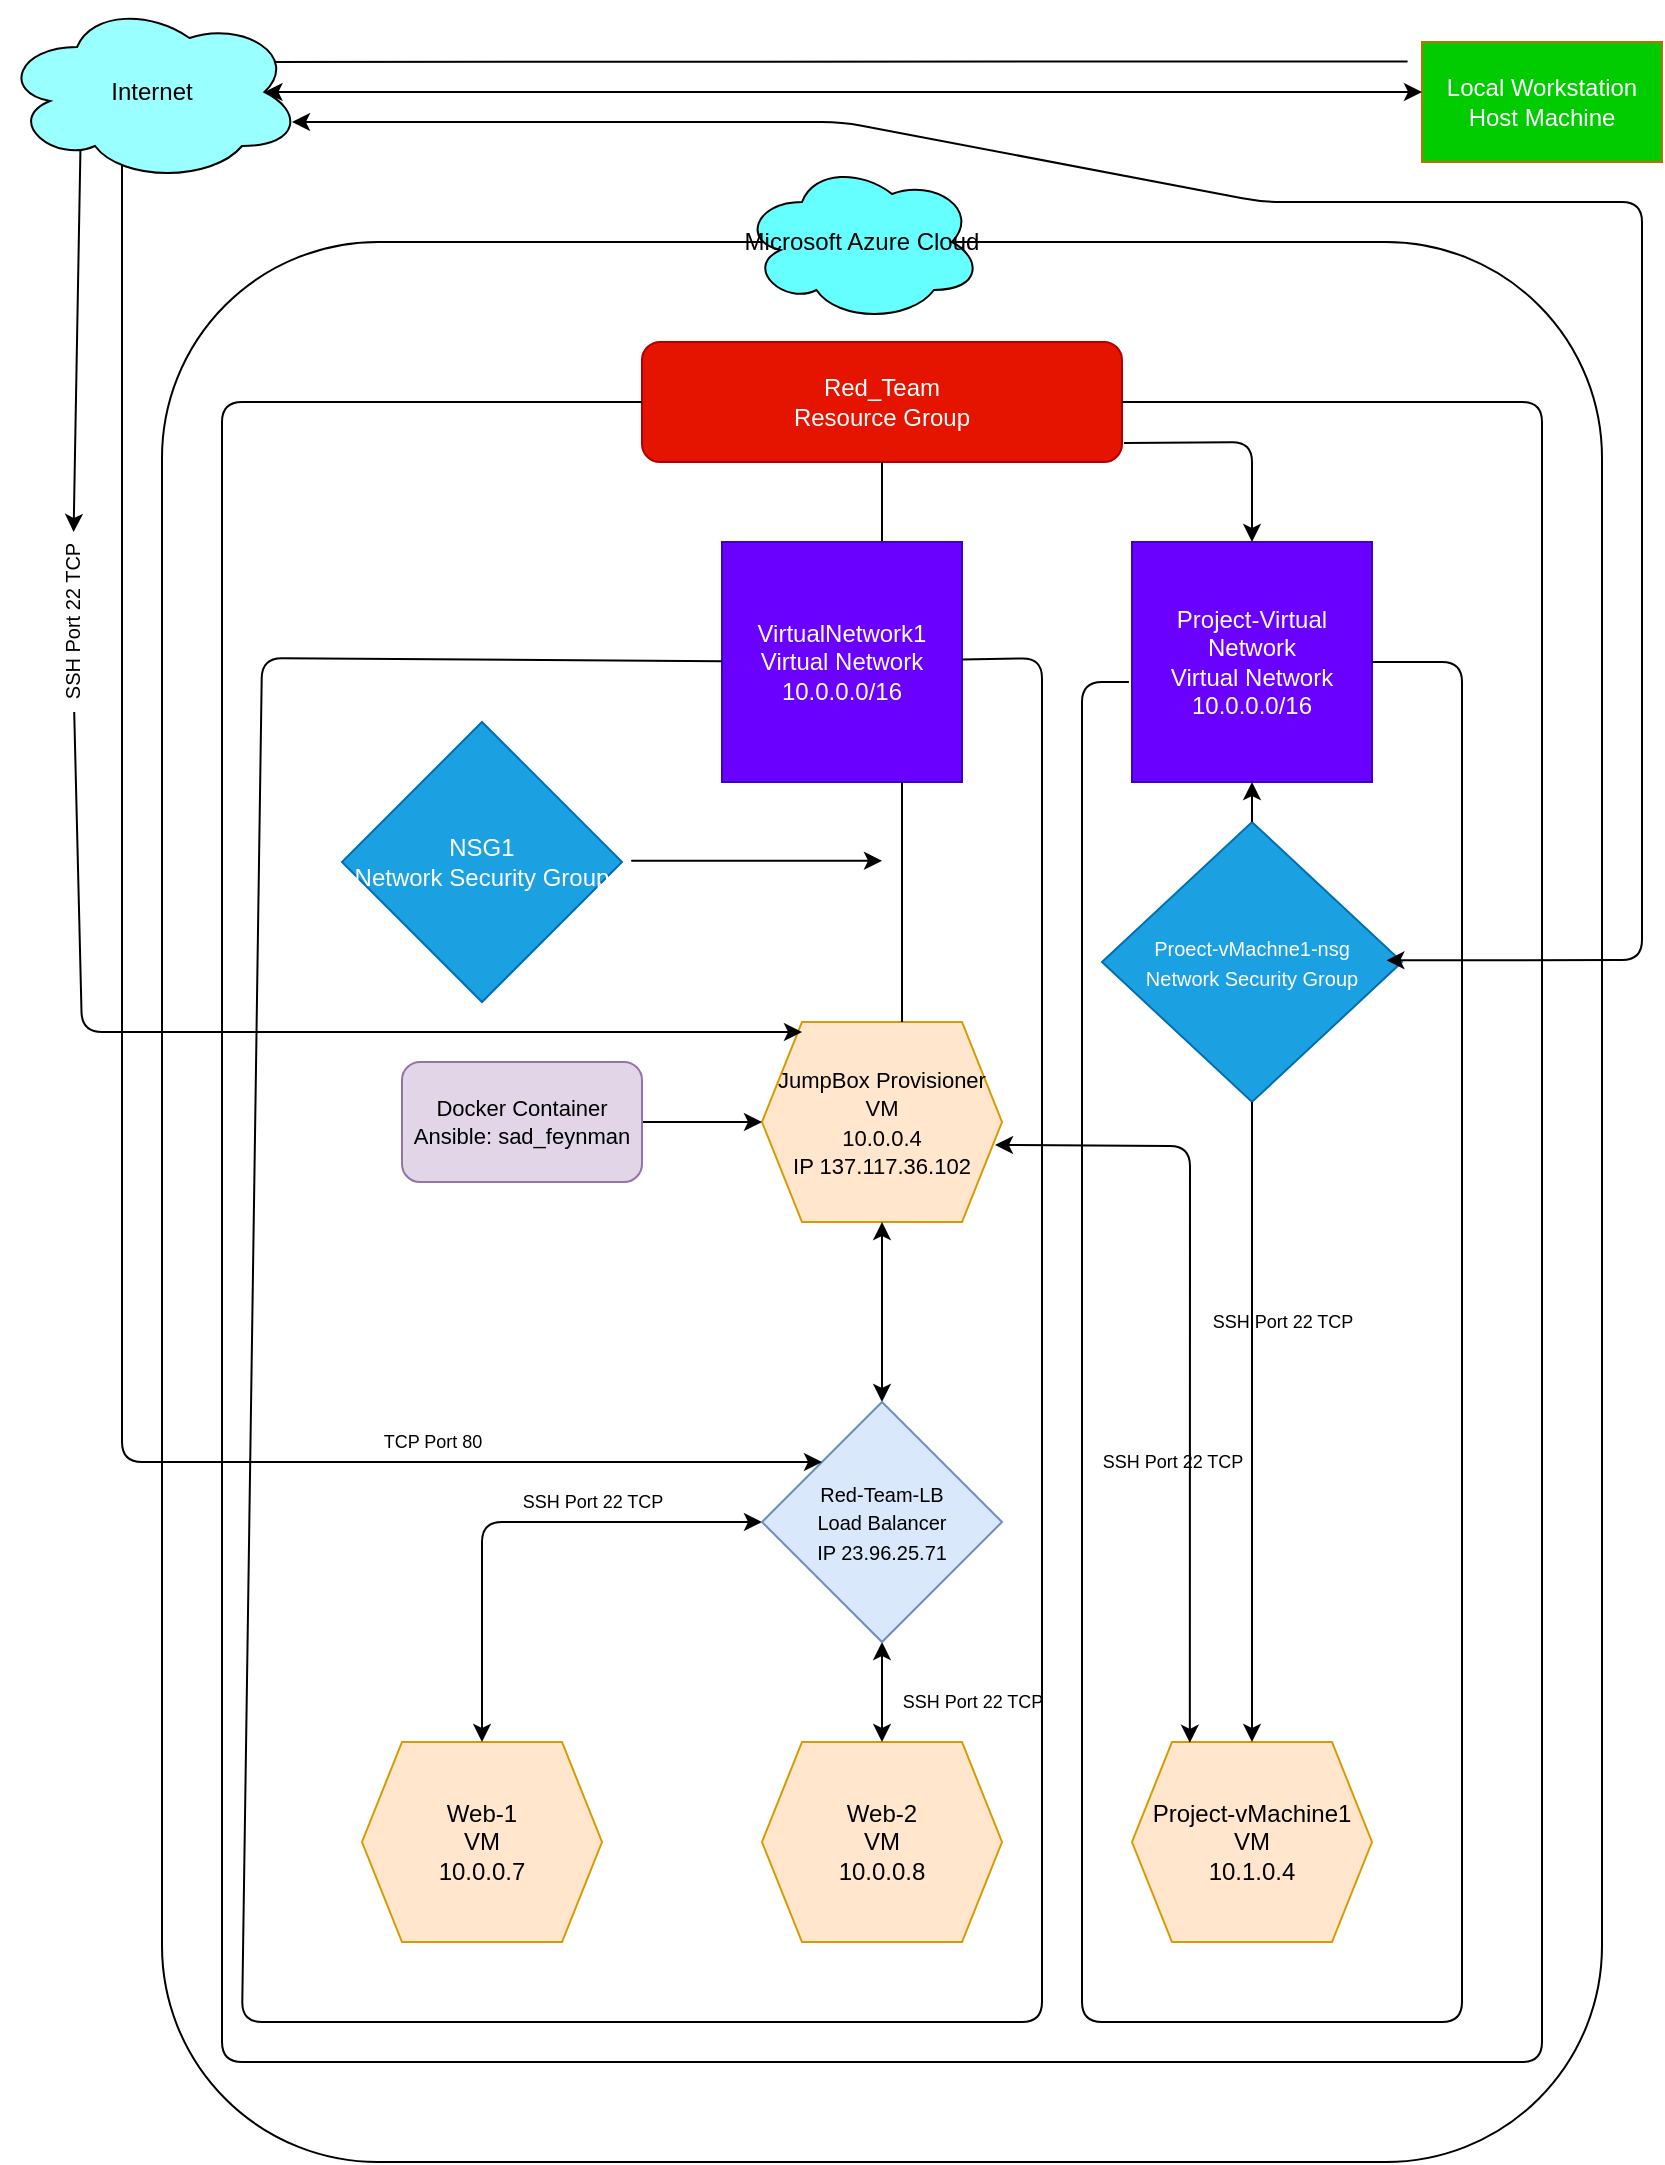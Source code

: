 <mxfile version="13.6.2" type="device"><diagram id="fQ9Z1Q2kJ5YZ3v8Wenuv" name="Page-1"><mxGraphModel dx="1902" dy="976" grid="1" gridSize="10" guides="1" tooltips="1" connect="1" arrows="1" fold="1" page="1" pageScale="1" pageWidth="850" pageHeight="1100" math="0" shadow="0"><root><mxCell id="0"/><mxCell id="1" parent="0"/><mxCell id="7FwPMevD2sq8DMOR37Y1-72" value="" style="endArrow=classic;html=1;fontSize=9;fontColor=#000000;exitX=-0.06;exitY=0.162;exitDx=0;exitDy=0;exitPerimeter=0;" parent="1" source="7FwPMevD2sq8DMOR37Y1-30" target="7FwPMevD2sq8DMOR37Y1-70" edge="1"><mxGeometry width="50" height="50" relative="1" as="geometry"><mxPoint x="710" y="40" as="sourcePoint"/><mxPoint x="400" y="515.0" as="targetPoint"/><Array as="points"><mxPoint x="40" y="30"/></Array></mxGeometry></mxCell><mxCell id="7FwPMevD2sq8DMOR37Y1-52" value="" style="rounded=1;whiteSpace=wrap;html=1;" parent="1" vertex="1"><mxGeometry x="80" y="120" width="720" height="960" as="geometry"/></mxCell><mxCell id="KPophdr0olmm0Zw3cO88-1" value="Red_Team&lt;br&gt;Resource Group" style="rounded=1;whiteSpace=wrap;html=1;fillColor=#e51400;strokeColor=#B20000;fontColor=#ffffff;" parent="1" vertex="1"><mxGeometry x="320" y="170" width="240" height="60" as="geometry"/></mxCell><mxCell id="KPophdr0olmm0Zw3cO88-2" value="" style="endArrow=classic;html=1;exitX=0.5;exitY=1;exitDx=0;exitDy=0;" parent="1" source="KPophdr0olmm0Zw3cO88-1" edge="1"><mxGeometry width="50" height="50" relative="1" as="geometry"><mxPoint x="420" y="420" as="sourcePoint"/><mxPoint x="440" y="280" as="targetPoint"/></mxGeometry></mxCell><mxCell id="KPophdr0olmm0Zw3cO88-3" value="VirtualNetwork1&lt;br&gt;Virtual Network&lt;br&gt;10.0.0.0/16" style="whiteSpace=wrap;html=1;aspect=fixed;fillColor=#6a00ff;strokeColor=#3700CC;fontColor=#ffffff;" parent="1" vertex="1"><mxGeometry x="360" y="270" width="120" height="120" as="geometry"/></mxCell><mxCell id="KPophdr0olmm0Zw3cO88-7" value="&lt;font style=&quot;font-size: 11px&quot;&gt;JumpBox Provisioner&lt;br&gt;VM&lt;br&gt;10.0.0.4&lt;br&gt;IP 137.117.36.102&lt;br&gt;&lt;/font&gt;" style="shape=hexagon;perimeter=hexagonPerimeter2;whiteSpace=wrap;html=1;fixedSize=1;fillColor=#ffe6cc;strokeColor=#d79b00;" parent="1" vertex="1"><mxGeometry x="380" y="510" width="120" height="100" as="geometry"/></mxCell><mxCell id="KPophdr0olmm0Zw3cO88-8" value="Web-1&lt;br&gt;VM&lt;br&gt;10.0.0.7" style="shape=hexagon;perimeter=hexagonPerimeter2;whiteSpace=wrap;html=1;fixedSize=1;fillColor=#ffe6cc;strokeColor=#d79b00;" parent="1" vertex="1"><mxGeometry x="180" y="870" width="120" height="100" as="geometry"/></mxCell><mxCell id="KPophdr0olmm0Zw3cO88-9" value="Web-2&lt;br&gt;VM&lt;br&gt;10.0.0.8" style="shape=hexagon;perimeter=hexagonPerimeter2;whiteSpace=wrap;html=1;fixedSize=1;fillColor=#ffe6cc;strokeColor=#d79b00;" parent="1" vertex="1"><mxGeometry x="380" y="870" width="120" height="100" as="geometry"/></mxCell><mxCell id="KPophdr0olmm0Zw3cO88-11" value="NSG1&lt;br&gt;Network Security Group" style="rhombus;whiteSpace=wrap;html=1;fillColor=#1ba1e2;strokeColor=#006EAF;fontColor=#ffffff;" parent="1" vertex="1"><mxGeometry x="170" y="360" width="140" height="140" as="geometry"/></mxCell><mxCell id="KPophdr0olmm0Zw3cO88-12" value="" style="endArrow=classic;html=1;" parent="1" edge="1"><mxGeometry width="50" height="50" relative="1" as="geometry"><mxPoint x="410" y="429.41" as="sourcePoint"/><mxPoint x="440" y="429.41" as="targetPoint"/><Array as="points"><mxPoint x="310" y="429.41"/></Array></mxGeometry></mxCell><mxCell id="KPophdr0olmm0Zw3cO88-16" value="" style="edgeStyle=orthogonalEdgeStyle;rounded=0;orthogonalLoop=1;jettySize=auto;html=1;" parent="1" source="KPophdr0olmm0Zw3cO88-15" target="KPophdr0olmm0Zw3cO88-7" edge="1"><mxGeometry relative="1" as="geometry"/></mxCell><mxCell id="KPophdr0olmm0Zw3cO88-15" value="Docker Container&lt;br style=&quot;font-size: 11px;&quot;&gt;Ansible: sad_feynman" style="rounded=1;whiteSpace=wrap;html=1;fillColor=#e1d5e7;strokeColor=#9673a6;fontSize=11;" parent="1" vertex="1"><mxGeometry x="200" y="530" width="120" height="60" as="geometry"/></mxCell><mxCell id="7FwPMevD2sq8DMOR37Y1-4" value="" style="endArrow=classic;startArrow=classic;html=1;exitX=0.5;exitY=0;exitDx=0;exitDy=0;entryX=0;entryY=0.5;entryDx=0;entryDy=0;" parent="1" source="KPophdr0olmm0Zw3cO88-8" target="7FwPMevD2sq8DMOR37Y1-1" edge="1"><mxGeometry width="50" height="50" relative="1" as="geometry"><mxPoint x="350" y="900" as="sourcePoint"/><mxPoint x="400" y="850" as="targetPoint"/><Array as="points"><mxPoint x="240" y="760"/></Array></mxGeometry></mxCell><mxCell id="7FwPMevD2sq8DMOR37Y1-5" value="" style="endArrow=classic;startArrow=classic;html=1;entryX=0.5;entryY=1;entryDx=0;entryDy=0;exitX=0.5;exitY=0;exitDx=0;exitDy=0;" parent="1" source="KPophdr0olmm0Zw3cO88-9" target="7FwPMevD2sq8DMOR37Y1-1" edge="1"><mxGeometry width="50" height="50" relative="1" as="geometry"><mxPoint x="550" y="780" as="sourcePoint"/><mxPoint x="520" y="780" as="targetPoint"/><Array as="points"/></mxGeometry></mxCell><mxCell id="7FwPMevD2sq8DMOR37Y1-15" value="" style="endArrow=classic;startArrow=classic;html=1;entryX=0.5;entryY=1;entryDx=0;entryDy=0;" parent="1" target="KPophdr0olmm0Zw3cO88-7" edge="1"><mxGeometry width="50" height="50" relative="1" as="geometry"><mxPoint x="440" y="700" as="sourcePoint"/><mxPoint x="400" y="620" as="targetPoint"/><Array as="points"/></mxGeometry></mxCell><mxCell id="7FwPMevD2sq8DMOR37Y1-23" value="SSH Port 22 TCP" style="text;html=1;align=center;verticalAlign=middle;resizable=0;points=[];autosize=1;fontSize=9;" parent="1" vertex="1"><mxGeometry x="440" y="840" width="90" height="20" as="geometry"/></mxCell><mxCell id="7FwPMevD2sq8DMOR37Y1-24" value="SSH Port 22 TCP" style="text;html=1;align=center;verticalAlign=middle;resizable=0;points=[];autosize=1;fontSize=9;" parent="1" vertex="1"><mxGeometry x="250" y="740" width="90" height="20" as="geometry"/></mxCell><mxCell id="7FwPMevD2sq8DMOR37Y1-25" value="Project-vMachine1&lt;br&gt;VM&lt;br&gt;10.1.0.4" style="shape=hexagon;perimeter=hexagonPerimeter2;whiteSpace=wrap;html=1;fixedSize=1;fillColor=#ffe6cc;strokeColor=#d79b00;" parent="1" vertex="1"><mxGeometry x="565" y="870" width="120" height="100" as="geometry"/></mxCell><mxCell id="7FwPMevD2sq8DMOR37Y1-26" value="SSH Port 22 TCP" style="text;html=1;align=center;verticalAlign=middle;resizable=0;points=[];autosize=1;fontSize=9;" parent="1" vertex="1"><mxGeometry x="595" y="650" width="90" height="20" as="geometry"/></mxCell><mxCell id="7FwPMevD2sq8DMOR37Y1-30" value="Local Workstation&lt;br&gt;Host Machine" style="rounded=0;whiteSpace=wrap;html=1;strokeColor=#BD7000;fontColor=#ffffff;fillColor=#00CC00;" parent="1" vertex="1"><mxGeometry x="710" y="20" width="120" height="60" as="geometry"/></mxCell><mxCell id="7FwPMevD2sq8DMOR37Y1-34" value="&lt;font style=&quot;font-size: 10px&quot;&gt;Proect-vMachne1-nsg&lt;br&gt;Network Security Group&lt;/font&gt;" style="rhombus;whiteSpace=wrap;html=1;fillColor=#1ba1e2;strokeColor=#006EAF;fontColor=#ffffff;direction=south;" parent="1" vertex="1"><mxGeometry x="550" y="410" width="150" height="140" as="geometry"/></mxCell><mxCell id="7FwPMevD2sq8DMOR37Y1-35" value="Microsoft Azure Cloud" style="ellipse;shape=cloud;whiteSpace=wrap;html=1;fillColor=#66FFFF;" parent="1" vertex="1"><mxGeometry x="370" y="80" width="120" height="80" as="geometry"/></mxCell><mxCell id="7FwPMevD2sq8DMOR37Y1-1" value="&lt;font style=&quot;font-size: 10px&quot;&gt;Red-Team-LB&lt;br&gt;Load Balancer&lt;br&gt;IP 23.96.25.71&lt;/font&gt;" style="rhombus;whiteSpace=wrap;html=1;fillColor=#dae8fc;strokeColor=#6c8ebf;" parent="1" vertex="1"><mxGeometry x="380" y="700" width="120" height="120" as="geometry"/></mxCell><mxCell id="7FwPMevD2sq8DMOR37Y1-40" value="" style="endArrow=classic;html=1;" parent="1" target="7FwPMevD2sq8DMOR37Y1-1" edge="1"><mxGeometry width="50" height="50" relative="1" as="geometry"><mxPoint x="440" y="700" as="sourcePoint"/><mxPoint x="640" y="740" as="targetPoint"/></mxGeometry></mxCell><mxCell id="7FwPMevD2sq8DMOR37Y1-45" value="" style="endArrow=classic;html=1;exitX=1;exitY=0.5;exitDx=0;exitDy=0;" parent="1" source="7FwPMevD2sq8DMOR37Y1-34" target="7FwPMevD2sq8DMOR37Y1-25" edge="1"><mxGeometry width="50" height="50" relative="1" as="geometry"><mxPoint x="630" y="660" as="sourcePoint"/><mxPoint x="490" y="580" as="targetPoint"/><Array as="points"><mxPoint x="625" y="570"/></Array></mxGeometry></mxCell><mxCell id="7FwPMevD2sq8DMOR37Y1-50" value="" style="endArrow=classic;startArrow=classic;html=1;fontColor=#000000;exitX=0.875;exitY=0.5;exitDx=0;exitDy=0;exitPerimeter=0;" parent="1" source="7FwPMevD2sq8DMOR37Y1-36" edge="1"><mxGeometry width="50" height="50" relative="1" as="geometry"><mxPoint x="280" y="60" as="sourcePoint"/><mxPoint x="710" y="45" as="targetPoint"/></mxGeometry></mxCell><mxCell id="7FwPMevD2sq8DMOR37Y1-51" value="" style="endArrow=classic;startArrow=classic;html=1;fontColor=#000000;entryX=0.494;entryY=0.052;entryDx=0;entryDy=0;entryPerimeter=0;" parent="1" target="7FwPMevD2sq8DMOR37Y1-34" edge="1"><mxGeometry width="50" height="50" relative="1" as="geometry"><mxPoint x="145" y="60" as="sourcePoint"/><mxPoint x="820" y="660" as="targetPoint"/><Array as="points"><mxPoint x="280" y="60"/><mxPoint x="420" y="60"/><mxPoint x="630" y="100"/><mxPoint x="820" y="100"/><mxPoint x="820" y="479"/></Array></mxGeometry></mxCell><mxCell id="7FwPMevD2sq8DMOR37Y1-53" value="" style="endArrow=classic;html=1;fontColor=#000000;" parent="1" edge="1" target="nJ4ub25DD_YtRgJVK7X3-2" source="7FwPMevD2sq8DMOR37Y1-34"><mxGeometry width="50" height="50" relative="1" as="geometry"><mxPoint x="550" y="480" as="sourcePoint"/><mxPoint x="520" y="480" as="targetPoint"/></mxGeometry></mxCell><mxCell id="7FwPMevD2sq8DMOR37Y1-54" value="" style="endArrow=classic;html=1;fontColor=#000000;entryX=0;entryY=0;entryDx=0;entryDy=0;" parent="1" target="7FwPMevD2sq8DMOR37Y1-1" edge="1"><mxGeometry width="50" height="50" relative="1" as="geometry"><mxPoint x="60" y="80" as="sourcePoint"/><mxPoint x="40" y="670" as="targetPoint"/><Array as="points"><mxPoint x="60" y="730"/></Array></mxGeometry></mxCell><mxCell id="7FwPMevD2sq8DMOR37Y1-56" value="TCP Port 80" style="text;html=1;align=center;verticalAlign=middle;resizable=0;points=[];autosize=1;fontColor=#000000;fontSize=9;" parent="1" vertex="1"><mxGeometry x="180" y="710" width="70" height="20" as="geometry"/></mxCell><mxCell id="7FwPMevD2sq8DMOR37Y1-63" value="" style="endArrow=none;html=1;fontSize=11;fontColor=#000000;entryX=0;entryY=0.5;entryDx=0;entryDy=0;" parent="1" source="KPophdr0olmm0Zw3cO88-1" target="KPophdr0olmm0Zw3cO88-1" edge="1"><mxGeometry width="50" height="50" relative="1" as="geometry"><mxPoint x="700" y="150" as="sourcePoint"/><mxPoint x="350" y="310" as="targetPoint"/><Array as="points"><mxPoint x="770" y="200"/><mxPoint x="770" y="1030"/><mxPoint x="110" y="1030"/><mxPoint x="110" y="200"/></Array></mxGeometry></mxCell><mxCell id="7FwPMevD2sq8DMOR37Y1-66" value="" style="endArrow=none;html=1;fontSize=11;fontColor=#000000;" parent="1" source="KPophdr0olmm0Zw3cO88-3" target="KPophdr0olmm0Zw3cO88-3" edge="1"><mxGeometry width="50" height="50" relative="1" as="geometry"><mxPoint x="410" y="430" as="sourcePoint"/><mxPoint x="140" y="530" as="targetPoint"/><Array as="points"><mxPoint x="130" y="328"/><mxPoint x="120" y="1010"/><mxPoint x="520" y="1010"/><mxPoint x="520" y="670"/><mxPoint x="520" y="328"/></Array></mxGeometry></mxCell><mxCell id="7FwPMevD2sq8DMOR37Y1-68" value="" style="endArrow=classic;html=1;fontSize=9;fontColor=#000000;" parent="1" source="7FwPMevD2sq8DMOR37Y1-70" edge="1"><mxGeometry width="50" height="50" relative="1" as="geometry"><mxPoint x="710" y="40" as="sourcePoint"/><mxPoint x="400" y="515" as="targetPoint"/><Array as="points"><mxPoint x="40" y="515"/></Array></mxGeometry></mxCell><mxCell id="7FwPMevD2sq8DMOR37Y1-36" value="Internet" style="ellipse;shape=cloud;whiteSpace=wrap;html=1;fillColor=#99FFFF;" parent="1" vertex="1"><mxGeometry width="150" height="90" as="geometry"/></mxCell><mxCell id="7FwPMevD2sq8DMOR37Y1-70" value="SSH Port 22 TCP" style="text;html=1;align=center;verticalAlign=middle;resizable=0;points=[];autosize=1;fontSize=10;rotation=270;" parent="1" vertex="1"><mxGeometry x="-10" y="300" width="90" height="20" as="geometry"/></mxCell><mxCell id="nJ4ub25DD_YtRgJVK7X3-1" value="" style="endArrow=none;html=1;exitX=0.75;exitY=1;exitDx=0;exitDy=0;" edge="1" parent="1" source="KPophdr0olmm0Zw3cO88-3"><mxGeometry width="50" height="50" relative="1" as="geometry"><mxPoint x="430" y="460" as="sourcePoint"/><mxPoint x="450" y="510" as="targetPoint"/><Array as="points"><mxPoint x="450" y="460"/></Array></mxGeometry></mxCell><mxCell id="nJ4ub25DD_YtRgJVK7X3-2" value="Project-Virtual Network&lt;br&gt;Virtual Network&lt;br&gt;10.0.0.0/16" style="whiteSpace=wrap;html=1;aspect=fixed;fillColor=#6a00ff;strokeColor=#3700CC;fontColor=#ffffff;" vertex="1" parent="1"><mxGeometry x="565" y="270" width="120" height="120" as="geometry"/></mxCell><mxCell id="nJ4ub25DD_YtRgJVK7X3-3" value="" style="endArrow=classic;html=1;exitX=1.004;exitY=0.841;exitDx=0;exitDy=0;exitPerimeter=0;entryX=0.5;entryY=0;entryDx=0;entryDy=0;" edge="1" parent="1" source="KPophdr0olmm0Zw3cO88-1" target="nJ4ub25DD_YtRgJVK7X3-2"><mxGeometry width="50" height="50" relative="1" as="geometry"><mxPoint x="730" y="380" as="sourcePoint"/><mxPoint x="780" y="330" as="targetPoint"/><Array as="points"><mxPoint x="625" y="220"/></Array></mxGeometry></mxCell><mxCell id="nJ4ub25DD_YtRgJVK7X3-4" value="" style="endArrow=classic;startArrow=classic;html=1;entryX=0.971;entryY=0.615;entryDx=0;entryDy=0;entryPerimeter=0;exitX=0.241;exitY=0.004;exitDx=0;exitDy=0;exitPerimeter=0;" edge="1" parent="1" source="7FwPMevD2sq8DMOR37Y1-25" target="KPophdr0olmm0Zw3cO88-7"><mxGeometry width="50" height="50" relative="1" as="geometry"><mxPoint x="720" y="800" as="sourcePoint"/><mxPoint x="770" y="750" as="targetPoint"/><Array as="points"><mxPoint x="594" y="572"/></Array></mxGeometry></mxCell><mxCell id="nJ4ub25DD_YtRgJVK7X3-6" value="SSH Port 22 TCP" style="text;html=1;align=center;verticalAlign=middle;resizable=0;points=[];autosize=1;fontSize=9;" vertex="1" parent="1"><mxGeometry x="540" y="720" width="90" height="20" as="geometry"/></mxCell><mxCell id="nJ4ub25DD_YtRgJVK7X3-8" value="" style="endArrow=none;html=1;entryX=-0.013;entryY=0.583;entryDx=0;entryDy=0;entryPerimeter=0;" edge="1" parent="1" source="nJ4ub25DD_YtRgJVK7X3-2" target="nJ4ub25DD_YtRgJVK7X3-2"><mxGeometry width="50" height="50" relative="1" as="geometry"><mxPoint x="520" y="670" as="sourcePoint"/><mxPoint x="560" y="340" as="targetPoint"/><Array as="points"><mxPoint x="730" y="330"/><mxPoint x="730" y="1010"/><mxPoint x="540" y="1010"/><mxPoint x="540" y="340"/></Array></mxGeometry></mxCell></root></mxGraphModel></diagram></mxfile>